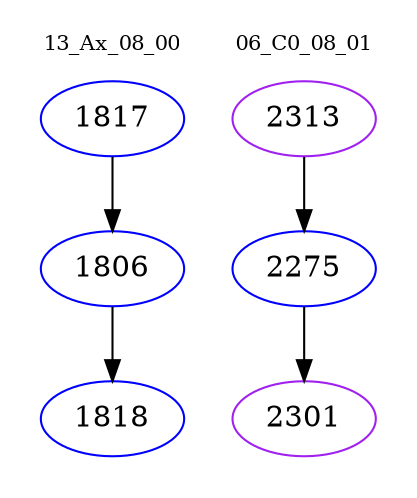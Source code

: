 digraph{
subgraph cluster_0 {
color = white
label = "13_Ax_08_00";
fontsize=10;
T0_1817 [label="1817", color="blue"]
T0_1817 -> T0_1806 [color="black"]
T0_1806 [label="1806", color="blue"]
T0_1806 -> T0_1818 [color="black"]
T0_1818 [label="1818", color="blue"]
}
subgraph cluster_1 {
color = white
label = "06_C0_08_01";
fontsize=10;
T1_2313 [label="2313", color="purple"]
T1_2313 -> T1_2275 [color="black"]
T1_2275 [label="2275", color="blue"]
T1_2275 -> T1_2301 [color="black"]
T1_2301 [label="2301", color="purple"]
}
}
